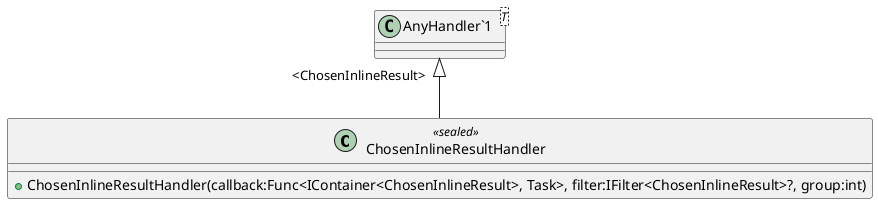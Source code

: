 @startuml
class ChosenInlineResultHandler <<sealed>> {
    + ChosenInlineResultHandler(callback:Func<IContainer<ChosenInlineResult>, Task>, filter:IFilter<ChosenInlineResult>?, group:int)
}
class "AnyHandler`1"<T> {
}
"AnyHandler`1" "<ChosenInlineResult>" <|-- ChosenInlineResultHandler
@enduml
